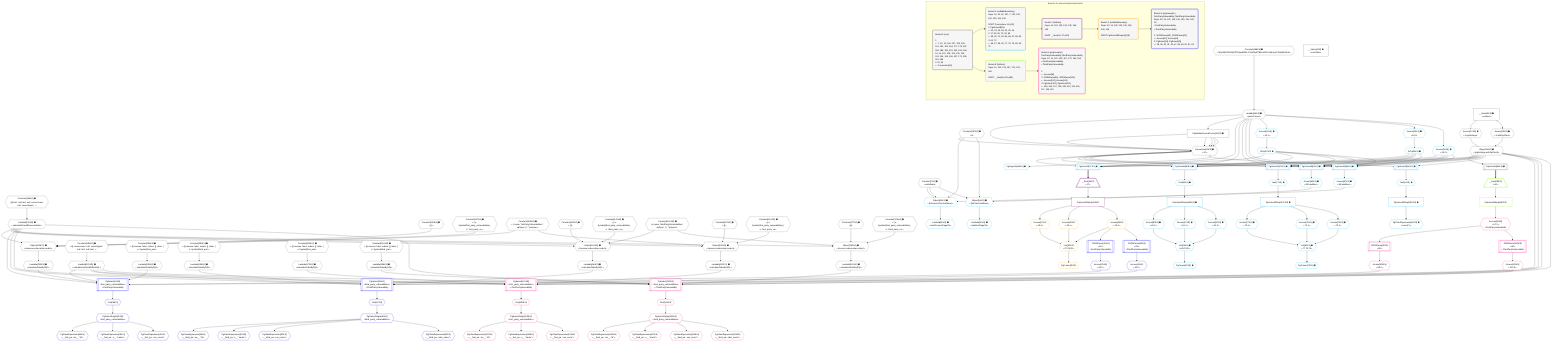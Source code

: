 %%{init: {'themeVariables': { 'fontSize': '12px'}}}%%
graph TD
    classDef path fill:#eee,stroke:#000,color:#000
    classDef plan fill:#fff,stroke-width:1px,color:#000
    classDef itemplan fill:#fff,stroke-width:2px,color:#000
    classDef unbatchedplan fill:#dff,stroke-width:1px,color:#000
    classDef sideeffectplan fill:#fcc,stroke-width:2px,color:#000
    classDef bucket fill:#f6f6f6,color:#000,stroke-width:2px,text-align:left


    %% plan dependencies
    Connection15{{"Connection[15∈0] ➊<br />ᐸ11ᐳ"}}:::plan
    Constant187{{"Constant[187∈0] ➊<br />ᐸ3ᐳ"}}:::plan
    Lambda16{{"Lambda[16∈0] ➊<br />ᐸparseCursorᐳ"}}:::plan
    PgValidateParsedCursor21["PgValidateParsedCursor[21∈0] ➊"]:::plan
    Constant187 & Lambda16 & PgValidateParsedCursor21 & PgValidateParsedCursor21 & PgValidateParsedCursor21 & PgValidateParsedCursor21 & PgValidateParsedCursor21 --> Connection15
    Object129{{"Object[129∈0] ➊<br />ᐸ{reverse,orders,alias,codec}ᐳ"}}:::plan
    Lambda122{{"Lambda[122∈0] ➊<br />ᐸcalculateShouldReverseOrderᐳ"}}:::plan
    Constant126{{"Constant[126∈0] ➊<br />ᐸ[]ᐳ"}}:::plan
    Constant127{{"Constant[127∈0] ➊<br />ᐸ{ s: Symbol(first_party_vulnerabilities), n: 'first_party_vuᐳ"}}:::plan
    Constant128{{"Constant[128∈0] ➊<br />ᐸ{ name: 'firstPartyVulnerabilities', sqlType: { t: '”polymorᐳ"}}:::plan
    Lambda122 & Constant126 & Constant127 & Constant128 --> Object129
    Object143{{"Object[143∈0] ➊<br />ᐸ{reverse,orders,alias,codec}ᐳ"}}:::plan
    Constant140{{"Constant[140∈0] ➊<br />ᐸ[]ᐳ"}}:::plan
    Constant141{{"Constant[141∈0] ➊<br />ᐸ{ s: Symbol(third_party_vulnerabilities), n: 'third_party_vuᐳ"}}:::plan
    Constant142{{"Constant[142∈0] ➊<br />ᐸ{ name: 'thirdPartyVulnerabilities', sqlType: { t: '”polymorᐳ"}}:::plan
    Lambda122 & Constant140 & Constant141 & Constant142 --> Object143
    Object166{{"Object[166∈0] ➊<br />ᐸ{reverse,orders,alias,codec}ᐳ"}}:::plan
    Constant163{{"Constant[163∈0] ➊<br />ᐸ[]ᐳ"}}:::plan
    Constant164{{"Constant[164∈0] ➊<br />ᐸ{ s: Symbol(first_party_vulnerabilities), n: 'first_party_vuᐳ"}}:::plan
    Lambda122 & Constant163 & Constant164 & Constant128 --> Object166
    Object180{{"Object[180∈0] ➊<br />ᐸ{reverse,orders,alias,codec}ᐳ"}}:::plan
    Constant177{{"Constant[177∈0] ➊<br />ᐸ[]ᐳ"}}:::plan
    Constant178{{"Constant[178∈0] ➊<br />ᐸ{ s: Symbol(third_party_vulnerabilities), n: 'third_party_vuᐳ"}}:::plan
    Lambda122 & Constant177 & Constant178 & Constant142 --> Object180
    Object14{{"Object[14∈0] ➊<br />ᐸ{pgSettings,withPgClient}ᐳ"}}:::plan
    Access12{{"Access[12∈0] ➊<br />ᐸ2.pgSettingsᐳ"}}:::plan
    Access13{{"Access[13∈0] ➊<br />ᐸ2.withPgClientᐳ"}}:::plan
    Access12 & Access13 --> Object14
    __Value2["__Value[2∈0] ➊<br />ᐸcontextᐳ"]:::plan
    __Value2 --> Access12
    __Value2 --> Access13
    Constant188{{"Constant[188∈0] ➊<br />ᐸ'WyIzMDY3N2Q5ZTIyIiwiMTAiLCJUaGlyZFBhcnR5VnVsbmVyYWJpbGl0eSIᐳ"}}:::plan
    Constant188 --> Lambda16
    Lambda16 --> PgValidateParsedCursor21
    PgUnionAll94[["PgUnionAll[94∈0] ➊"]]:::plan
    Object14 --> PgUnionAll94
    Constant189{{"Constant[189∈0] ➊<br />ᐸ§{ first: null, last: null, cursorLower: null, cursorUpper: ᐳ"}}:::plan
    Constant189 --> Lambda122
    Lambda125{{"Lambda[125∈0] ➊<br />ᐸcalculateLimitAndOffsetSQLᐳ"}}:::plan
    Constant190{{"Constant[190∈0] ➊<br />ᐸ§{ cursorLower: null, cursorUpper: null, first: null, last: ᐳ"}}:::plan
    Constant190 --> Lambda125
    Lambda130{{"Lambda[130∈0] ➊<br />ᐸcalculateOrderBySQLᐳ"}}:::plan
    Object129 --> Lambda130
    Lambda135{{"Lambda[135∈0] ➊<br />ᐸcalculateOrderBySQLᐳ"}}:::plan
    Constant191{{"Constant[191∈0] ➊<br />ᐸ§{ reverse: false, orders: [], alias: { s: Symbol(first_partᐳ"}}:::plan
    Constant191 --> Lambda135
    Lambda144{{"Lambda[144∈0] ➊<br />ᐸcalculateOrderBySQLᐳ"}}:::plan
    Object143 --> Lambda144
    Lambda149{{"Lambda[149∈0] ➊<br />ᐸcalculateOrderBySQLᐳ"}}:::plan
    Constant192{{"Constant[192∈0] ➊<br />ᐸ§{ reverse: false, orders: [], alias: { s: Symbol(third_partᐳ"}}:::plan
    Constant192 --> Lambda149
    Lambda167{{"Lambda[167∈0] ➊<br />ᐸcalculateOrderBySQLᐳ"}}:::plan
    Object166 --> Lambda167
    Lambda172{{"Lambda[172∈0] ➊<br />ᐸcalculateOrderBySQLᐳ"}}:::plan
    Constant193{{"Constant[193∈0] ➊<br />ᐸ§{ reverse: false, orders: [], alias: { s: Symbol(first_partᐳ"}}:::plan
    Constant193 --> Lambda172
    Lambda181{{"Lambda[181∈0] ➊<br />ᐸcalculateOrderBySQLᐳ"}}:::plan
    Object180 --> Lambda181
    Lambda186{{"Lambda[186∈0] ➊<br />ᐸcalculateOrderBySQLᐳ"}}:::plan
    Constant194{{"Constant[194∈0] ➊<br />ᐸ§{ reverse: false, orders: [], alias: { s: Symbol(third_partᐳ"}}:::plan
    Constant194 --> Lambda186
    __Value4["__Value[4∈0] ➊<br />ᐸrootValueᐳ"]:::plan
    Constant7{{"Constant[7∈0] ➊<br />ᐸundefinedᐳ"}}:::plan
    PgUnionAll17[["PgUnionAll[17∈1] ➊"]]:::plan
    ToPg23{{"ToPg[23∈1] ➊"}}:::plan
    ToPg25{{"ToPg[25∈1] ➊"}}:::plan
    Access26{{"Access[26∈1] ➊<br />ᐸ16.3ᐳ"}}:::plan
    Object14 & Connection15 & Lambda16 & ToPg23 & ToPg25 & Access26 --> PgUnionAll17
    PgUnionAll59[["PgUnionAll[59∈1] ➊"]]:::plan
    Object14 & Connection15 & Lambda16 & ToPg23 & ToPg25 & Access26 --> PgUnionAll59
    PgUnionAll70[["PgUnionAll[70∈1] ➊"]]:::plan
    Object14 & Connection15 & Lambda16 & ToPg23 & ToPg25 & Access26 --> PgUnionAll70
    PgUnionAll82[["PgUnionAll[82∈1] ➊"]]:::plan
    Object14 & Connection15 & Lambda16 & ToPg23 & ToPg25 & Access26 --> PgUnionAll82
    PgUnionAll86[["PgUnionAll[86∈1] ➊"]]:::plan
    Object14 & Connection15 & Lambda16 & ToPg23 & ToPg25 & Access26 --> PgUnionAll86
    Object88{{"Object[88∈1] ➊<br />ᐸ{first,last,offset,hasMore}ᐳ"}}:::plan
    Access87{{"Access[87∈1] ➊<br />ᐸ86.hasMoreᐳ"}}:::plan
    Constant187 & Constant7 & Constant7 & Access87 --> Object88
    List69{{"List[69∈1] ➊<br />ᐸ66,67,68ᐳ"}}:::plan
    Access66{{"Access[66∈1] ➊<br />ᐸ61.0ᐳ"}}:::plan
    Access67{{"Access[67∈1] ➊<br />ᐸ61.1ᐳ"}}:::plan
    Access68{{"Access[68∈1] ➊<br />ᐸ61.2ᐳ"}}:::plan
    Access66 & Access67 & Access68 --> List69
    List80{{"List[80∈1] ➊<br />ᐸ77,78,79ᐳ"}}:::plan
    Access77{{"Access[77∈1] ➊<br />ᐸ72.0ᐳ"}}:::plan
    Access78{{"Access[78∈1] ➊<br />ᐸ72.1ᐳ"}}:::plan
    Access79{{"Access[79∈1] ➊<br />ᐸ72.2ᐳ"}}:::plan
    Access77 & Access78 & Access79 --> List80
    Object84{{"Object[84∈1] ➊<br />ᐸ{first,last,hasMore}ᐳ"}}:::plan
    Access83{{"Access[83∈1] ➊<br />ᐸ82.hasMoreᐳ"}}:::plan
    Constant187 & Constant7 & Access83 --> Object84
    PgUnionAll53[["PgUnionAll[53∈1] ➊"]]:::plan
    Object14 & Connection15 --> PgUnionAll53
    Access22{{"Access[22∈1] ➊<br />ᐸ16.1ᐳ"}}:::plan
    Lambda16 --> Access22
    Access22 --> ToPg23
    Access24{{"Access[24∈1] ➊<br />ᐸ16.2ᐳ"}}:::plan
    Lambda16 --> Access24
    Access24 --> ToPg25
    Lambda16 --> Access26
    First54{{"First[54∈1] ➊"}}:::plan
    PgUnionAll53 --> First54
    PgUnionAllSingle55["PgUnionAllSingle[55∈1] ➊"]:::plan
    First54 --> PgUnionAllSingle55
    PgClassExpression56{{"PgClassExpression[56∈1] ➊<br />ᐸcount(*)ᐳ"}}:::plan
    PgUnionAllSingle55 --> PgClassExpression56
    PgPageInfo58{{"PgPageInfo[58∈1] ➊"}}:::plan
    Connection15 --> PgPageInfo58
    First60{{"First[60∈1] ➊"}}:::plan
    PgUnionAll59 --> First60
    PgUnionAllSingle61["PgUnionAllSingle[61∈1] ➊"]:::plan
    First60 --> PgUnionAllSingle61
    PgCursor62{{"PgCursor[62∈1] ➊"}}:::plan
    List69 --> PgCursor62
    PgUnionAllSingle61 --> Access66
    PgUnionAllSingle61 --> Access67
    PgUnionAllSingle61 --> Access68
    Last71{{"Last[71∈1] ➊"}}:::plan
    PgUnionAll70 --> Last71
    PgUnionAllSingle72["PgUnionAllSingle[72∈1] ➊"]:::plan
    Last71 --> PgUnionAllSingle72
    PgCursor73{{"PgCursor[73∈1] ➊"}}:::plan
    List80 --> PgCursor73
    PgUnionAllSingle72 --> Access77
    PgUnionAllSingle72 --> Access78
    PgUnionAllSingle72 --> Access79
    PgUnionAll82 --> Access83
    Lambda85{{"Lambda[85∈1] ➊<br />ᐸhasNextPageCbᐳ"}}:::plan
    Object84 --> Lambda85
    PgUnionAll86 --> Access87
    Lambda89{{"Lambda[89∈1] ➊<br />ᐸhasPreviousPageCbᐳ"}}:::plan
    Object88 --> Lambda89
    __Item18[/"__Item[18∈2]<br />ᐸ17ᐳ"\]:::itemplan
    PgUnionAll17 ==> __Item18
    PgUnionAllSingle19["PgUnionAllSingle[19∈2]"]:::plan
    __Item18 --> PgUnionAllSingle19
    List30{{"List[30∈3]<br />ᐸ27,28,29ᐳ"}}:::plan
    Access27{{"Access[27∈3]<br />ᐸ19.0ᐳ"}}:::plan
    Access28{{"Access[28∈3]<br />ᐸ19.1ᐳ"}}:::plan
    Access29{{"Access[29∈3]<br />ᐸ19.2ᐳ"}}:::plan
    Access27 & Access28 & Access29 --> List30
    PgCursor20{{"PgCursor[20∈3]"}}:::plan
    List30 --> PgCursor20
    PgUnionAllSingle19 --> Access27
    PgUnionAllSingle19 --> Access28
    PgUnionAllSingle19 --> Access29
    PgSelect34[["PgSelect[34∈4]<br />ᐸfirst_party_vulnerabilitiesᐳ<br />ᐳFirstPartyVulnerability"]]:::plan
    Access33{{"Access[33∈4]<br />ᐸ32.0ᐳ"}}:::plan
    Object14 & Access33 & Lambda122 & Lambda125 & Lambda130 & Lambda135 --> PgSelect34
    PgSelect45[["PgSelect[45∈4]<br />ᐸthird_party_vulnerabilitiesᐳ<br />ᐳThirdPartyVulnerability"]]:::plan
    Access44{{"Access[44∈4]<br />ᐸ43.0ᐳ"}}:::plan
    Object14 & Access44 & Lambda122 & Lambda125 & Lambda144 & Lambda149 --> PgSelect45
    JSONParse32[["JSONParse[32∈4]<br />ᐸ29ᐳ<br />ᐳFirstPartyVulnerability"]]:::plan
    Access29 --> JSONParse32
    JSONParse32 --> Access33
    First38{{"First[38∈4]"}}:::plan
    PgSelect34 --> First38
    PgSelectSingle39{{"PgSelectSingle[39∈4]<br />ᐸfirst_party_vulnerabilitiesᐳ"}}:::plan
    First38 --> PgSelectSingle39
    PgClassExpression40{{"PgClassExpression[40∈4]<br />ᐸ__first_pa...ies__.”id”ᐳ"}}:::plan
    PgSelectSingle39 --> PgClassExpression40
    PgClassExpression41{{"PgClassExpression[41∈4]<br />ᐸ__first_pa...s__.”name”ᐳ"}}:::plan
    PgSelectSingle39 --> PgClassExpression41
    PgClassExpression42{{"PgClassExpression[42∈4]<br />ᐸ__first_pa...vss_score”ᐳ"}}:::plan
    PgSelectSingle39 --> PgClassExpression42
    JSONParse43[["JSONParse[43∈4]<br />ᐸ29ᐳ<br />ᐳThirdPartyVulnerability"]]:::plan
    Access29 --> JSONParse43
    JSONParse43 --> Access44
    First47{{"First[47∈4]"}}:::plan
    PgSelect45 --> First47
    PgSelectSingle48{{"PgSelectSingle[48∈4]<br />ᐸthird_party_vulnerabilitiesᐳ"}}:::plan
    First47 --> PgSelectSingle48
    PgClassExpression49{{"PgClassExpression[49∈4]<br />ᐸ__third_pa...ies__.”id”ᐳ"}}:::plan
    PgSelectSingle48 --> PgClassExpression49
    PgClassExpression50{{"PgClassExpression[50∈4]<br />ᐸ__third_pa...s__.”name”ᐳ"}}:::plan
    PgSelectSingle48 --> PgClassExpression50
    PgClassExpression51{{"PgClassExpression[51∈4]<br />ᐸ__third_pa...vss_score”ᐳ"}}:::plan
    PgSelectSingle48 --> PgClassExpression51
    PgClassExpression52{{"PgClassExpression[52∈4]<br />ᐸ__third_pa...ndor_name”ᐳ"}}:::plan
    PgSelectSingle48 --> PgClassExpression52
    __Item96[/"__Item[96∈5]<br />ᐸ94ᐳ"\]:::itemplan
    PgUnionAll94 ==> __Item96
    PgUnionAllSingle97["PgUnionAllSingle[97∈5]"]:::plan
    __Item96 --> PgUnionAllSingle97
    PgSelect101[["PgSelect[101∈6]<br />ᐸfirst_party_vulnerabilitiesᐳ<br />ᐳFirstPartyVulnerability"]]:::plan
    Access100{{"Access[100∈6]<br />ᐸ99.0ᐳ"}}:::plan
    Object14 & Access100 & Lambda122 & Lambda125 & Lambda167 & Lambda172 --> PgSelect101
    PgSelect112[["PgSelect[112∈6]<br />ᐸthird_party_vulnerabilitiesᐳ<br />ᐳThirdPartyVulnerability"]]:::plan
    Access111{{"Access[111∈6]<br />ᐸ110.0ᐳ"}}:::plan
    Object14 & Access111 & Lambda122 & Lambda125 & Lambda181 & Lambda186 --> PgSelect112
    Access98{{"Access[98∈6]<br />ᐸ97.2ᐳ<br />ᐳFirstPartyVulnerability"}}:::plan
    PgUnionAllSingle97 --> Access98
    JSONParse99[["JSONParse[99∈6]<br />ᐸ98ᐳ"]]:::plan
    Access98 --> JSONParse99
    JSONParse99 --> Access100
    First105{{"First[105∈6]"}}:::plan
    PgSelect101 --> First105
    PgSelectSingle106{{"PgSelectSingle[106∈6]<br />ᐸfirst_party_vulnerabilitiesᐳ"}}:::plan
    First105 --> PgSelectSingle106
    PgClassExpression107{{"PgClassExpression[107∈6]<br />ᐸ__first_pa...ies__.”id”ᐳ"}}:::plan
    PgSelectSingle106 --> PgClassExpression107
    PgClassExpression108{{"PgClassExpression[108∈6]<br />ᐸ__first_pa...s__.”name”ᐳ"}}:::plan
    PgSelectSingle106 --> PgClassExpression108
    PgClassExpression109{{"PgClassExpression[109∈6]<br />ᐸ__first_pa...vss_score”ᐳ"}}:::plan
    PgSelectSingle106 --> PgClassExpression109
    JSONParse110[["JSONParse[110∈6]<br />ᐸ98ᐳ<br />ᐳThirdPartyVulnerability"]]:::plan
    Access98 --> JSONParse110
    JSONParse110 --> Access111
    First114{{"First[114∈6]"}}:::plan
    PgSelect112 --> First114
    PgSelectSingle115{{"PgSelectSingle[115∈6]<br />ᐸthird_party_vulnerabilitiesᐳ"}}:::plan
    First114 --> PgSelectSingle115
    PgClassExpression116{{"PgClassExpression[116∈6]<br />ᐸ__third_pa...ies__.”id”ᐳ"}}:::plan
    PgSelectSingle115 --> PgClassExpression116
    PgClassExpression117{{"PgClassExpression[117∈6]<br />ᐸ__third_pa...s__.”name”ᐳ"}}:::plan
    PgSelectSingle115 --> PgClassExpression117
    PgClassExpression118{{"PgClassExpression[118∈6]<br />ᐸ__third_pa...vss_score”ᐳ"}}:::plan
    PgSelectSingle115 --> PgClassExpression118
    PgClassExpression119{{"PgClassExpression[119∈6]<br />ᐸ__third_pa...ndor_name”ᐳ"}}:::plan
    PgSelectSingle115 --> PgClassExpression119

    %% define steps

    subgraph "Buckets for queries/polymorphic/vulns"
    Bucket0("Bucket 0 (root)<br /><br />1: <br />ᐳ: 7, 12, 13, 126, 127, 128, 140, 141, 142, 163, 164, 177, 178, 187, 188, 189, 190, 191, 192, 193, 194, 14, 16, 122, 125, 129, 130, 135, 143, 144, 149, 166, 167, 172, 180, 181, 186<br />2: 21, 94<br />ᐳ: Connection[15]"):::bucket
    classDef bucket0 stroke:#696969
    class Bucket0,__Value2,__Value4,Constant7,Access12,Access13,Object14,Connection15,Lambda16,PgValidateParsedCursor21,PgUnionAll94,Lambda122,Lambda125,Constant126,Constant127,Constant128,Object129,Lambda130,Lambda135,Constant140,Constant141,Constant142,Object143,Lambda144,Lambda149,Constant163,Constant164,Object166,Lambda167,Lambda172,Constant177,Constant178,Object180,Lambda181,Lambda186,Constant187,Constant188,Constant189,Constant190,Constant191,Constant192,Constant193,Constant194 bucket0
    Bucket1("Bucket 1 (nullableBoundary)<br />Deps: 14, 15, 16, 187, 7, 122, 125, 130, 135, 144, 149<br /><br />ROOT Connectionᐸ11ᐳ[15]<br />1: PgUnionAll[53]<br />ᐳ: 22, 24, 26, 58, 23, 25, 54<br />2: 17, 55, 59, 70, 82, 86<br />ᐳ: 56, 60, 71, 83, 84, 85, 87, 88, 89<br />3: 61, 72<br />ᐳ: 66, 67, 68, 69, 77, 78, 79, 80, 62, 73"):::bucket
    classDef bucket1 stroke:#00bfff
    class Bucket1,PgUnionAll17,Access22,ToPg23,Access24,ToPg25,Access26,PgUnionAll53,First54,PgUnionAllSingle55,PgClassExpression56,PgPageInfo58,PgUnionAll59,First60,PgUnionAllSingle61,PgCursor62,Access66,Access67,Access68,List69,PgUnionAll70,Last71,PgUnionAllSingle72,PgCursor73,Access77,Access78,Access79,List80,PgUnionAll82,Access83,Object84,Lambda85,PgUnionAll86,Access87,Object88,Lambda89 bucket1
    Bucket2("Bucket 2 (listItem)<br />Deps: 14, 122, 125, 130, 135, 144, 149<br /><br />ROOT __Item{2}ᐸ17ᐳ[18]"):::bucket
    classDef bucket2 stroke:#7f007f
    class Bucket2,__Item18,PgUnionAllSingle19 bucket2
    Bucket3("Bucket 3 (nullableBoundary)<br />Deps: 19, 14, 122, 125, 130, 135, 144, 149<br /><br />ROOT PgUnionAllSingle{2}[19]"):::bucket
    classDef bucket3 stroke:#ffa500
    class Bucket3,PgCursor20,Access27,Access28,Access29,List30 bucket3
    Bucket4("Bucket 4 (polymorphic)<br />FirstPartyVulnerability,ThirdPartyVulnerability<br />Deps: 29, 14, 122, 125, 130, 135, 144, 149, 19<br />ᐳFirstPartyVulnerability<br />ᐳThirdPartyVulnerability<br /><br />1: JSONParse[32], JSONParse[43]<br />ᐳ: Access[33], Access[44]<br />2: PgSelect[34], PgSelect[45]<br />ᐳ: 38, 39, 40, 41, 42, 47, 48, 49, 50, 51, 52"):::bucket
    classDef bucket4 stroke:#0000ff
    class Bucket4,JSONParse32,Access33,PgSelect34,First38,PgSelectSingle39,PgClassExpression40,PgClassExpression41,PgClassExpression42,JSONParse43,Access44,PgSelect45,First47,PgSelectSingle48,PgClassExpression49,PgClassExpression50,PgClassExpression51,PgClassExpression52 bucket4
    Bucket5("Bucket 5 (listItem)<br />Deps: 14, 122, 125, 167, 172, 181, 186<br /><br />ROOT __Item{5}ᐸ94ᐳ[96]"):::bucket
    classDef bucket5 stroke:#7fff00
    class Bucket5,__Item96,PgUnionAllSingle97 bucket5
    Bucket6("Bucket 6 (polymorphic)<br />FirstPartyVulnerability,ThirdPartyVulnerability<br />Deps: 97, 14, 122, 125, 167, 172, 181, 186<br />ᐳFirstPartyVulnerability<br />ᐳThirdPartyVulnerability<br /><br />1: <br />ᐳ: Access[98]<br />2: JSONParse[99], JSONParse[110]<br />ᐳ: Access[100], Access[111]<br />3: PgSelect[101], PgSelect[112]<br />ᐳ: 105, 106, 107, 108, 109, 114, 115, 116, 117, 118, 119"):::bucket
    classDef bucket6 stroke:#ff1493
    class Bucket6,Access98,JSONParse99,Access100,PgSelect101,First105,PgSelectSingle106,PgClassExpression107,PgClassExpression108,PgClassExpression109,JSONParse110,Access111,PgSelect112,First114,PgSelectSingle115,PgClassExpression116,PgClassExpression117,PgClassExpression118,PgClassExpression119 bucket6
    Bucket0 --> Bucket1 & Bucket5
    Bucket1 --> Bucket2
    Bucket2 --> Bucket3
    Bucket3 --> Bucket4
    Bucket5 --> Bucket6
    end